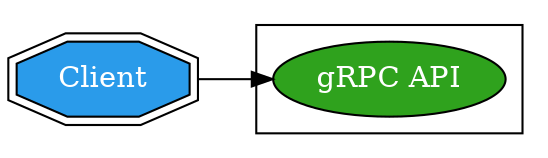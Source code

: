 digraph architecture {
  rankdir="LR"

  client [label="Client" shape="doubleoctagon" fillcolor="#2a9bea", fontcolor="#ffffff", style="filled"]

  subgraph cluster_0 {
    server [label="gRPC API" shape="" fillcolor="#2fa21d", fontcolor="#ffffff", style="filled"]
  }

  client -> server [ label="" ]
}
